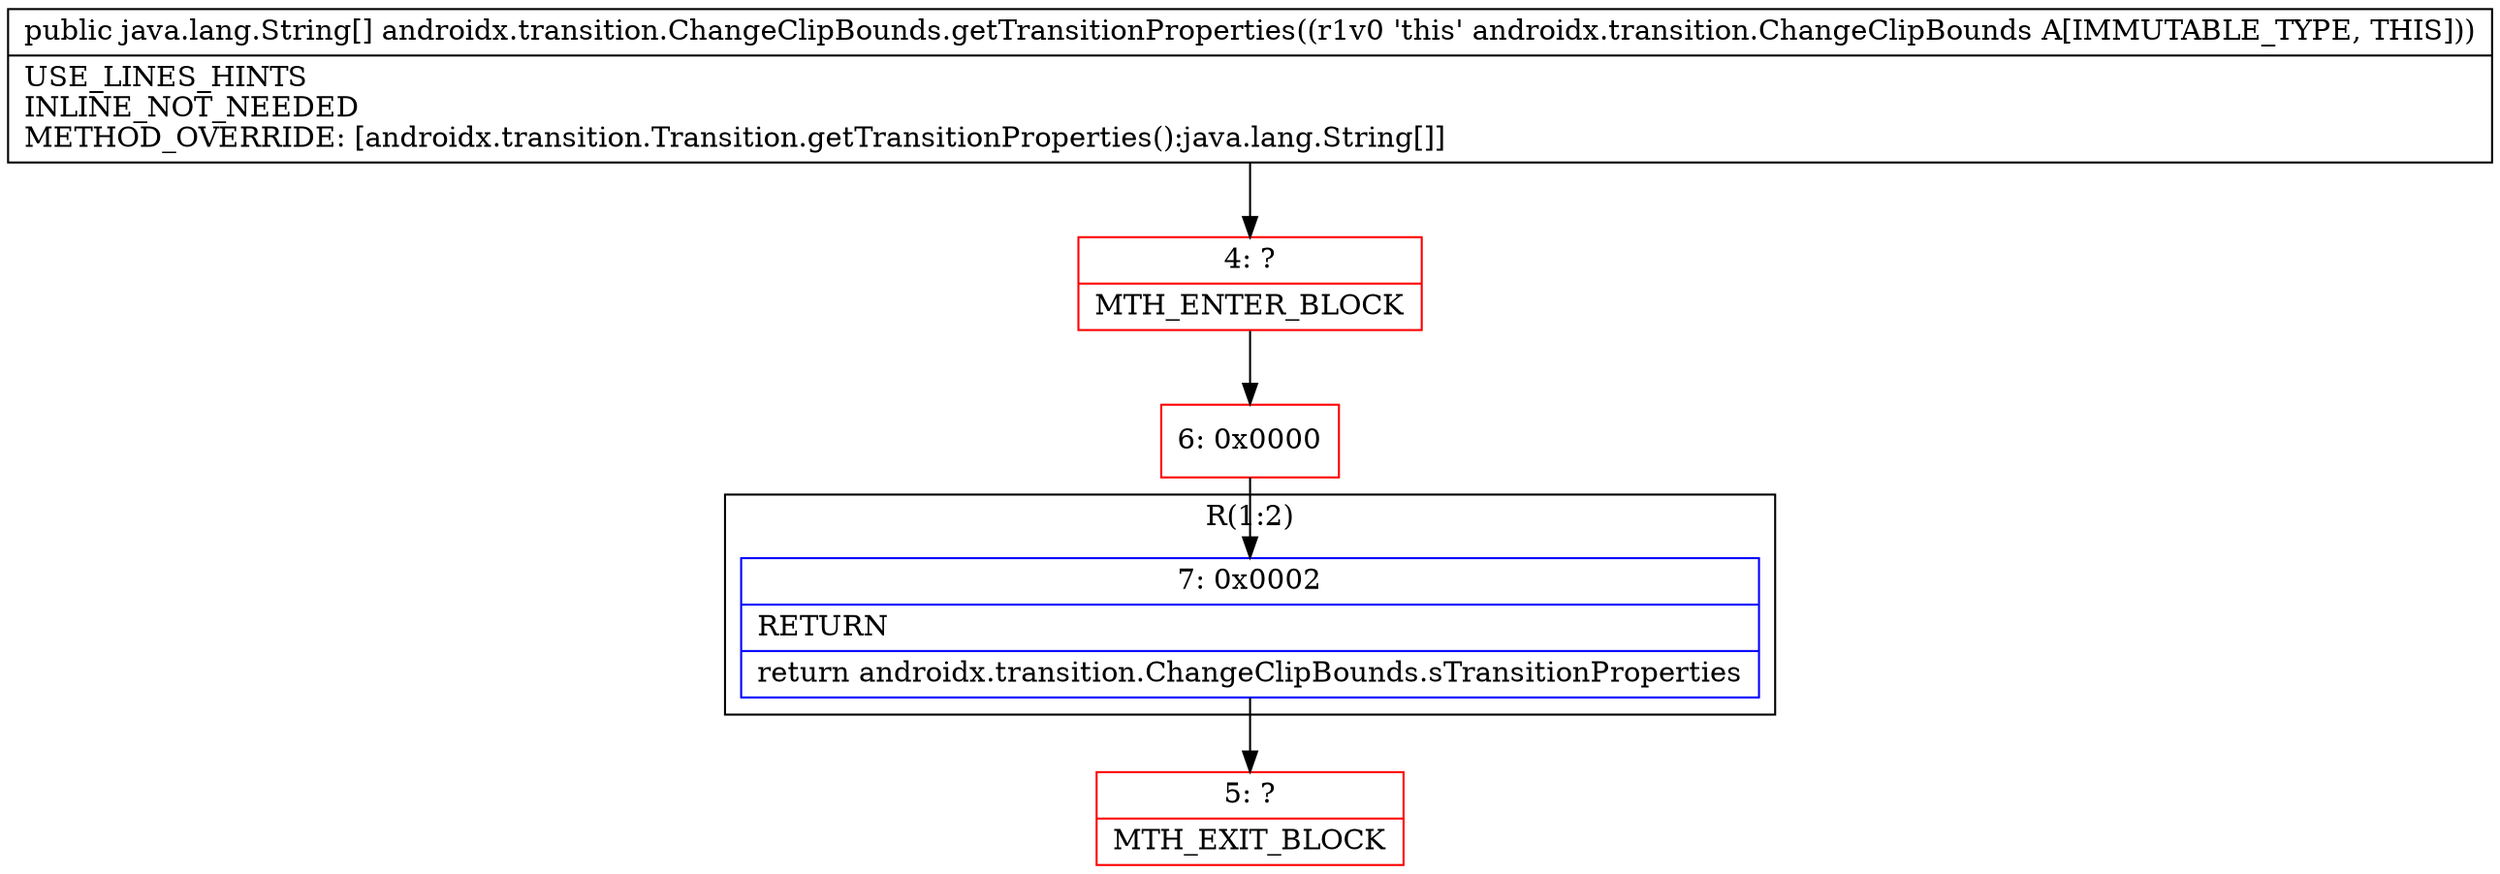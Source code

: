 digraph "CFG forandroidx.transition.ChangeClipBounds.getTransitionProperties()[Ljava\/lang\/String;" {
subgraph cluster_Region_214305968 {
label = "R(1:2)";
node [shape=record,color=blue];
Node_7 [shape=record,label="{7\:\ 0x0002|RETURN\l|return androidx.transition.ChangeClipBounds.sTransitionProperties\l}"];
}
Node_4 [shape=record,color=red,label="{4\:\ ?|MTH_ENTER_BLOCK\l}"];
Node_6 [shape=record,color=red,label="{6\:\ 0x0000}"];
Node_5 [shape=record,color=red,label="{5\:\ ?|MTH_EXIT_BLOCK\l}"];
MethodNode[shape=record,label="{public java.lang.String[] androidx.transition.ChangeClipBounds.getTransitionProperties((r1v0 'this' androidx.transition.ChangeClipBounds A[IMMUTABLE_TYPE, THIS]))  | USE_LINES_HINTS\lINLINE_NOT_NEEDED\lMETHOD_OVERRIDE: [androidx.transition.Transition.getTransitionProperties():java.lang.String[]]\l}"];
MethodNode -> Node_4;Node_7 -> Node_5;
Node_4 -> Node_6;
Node_6 -> Node_7;
}

